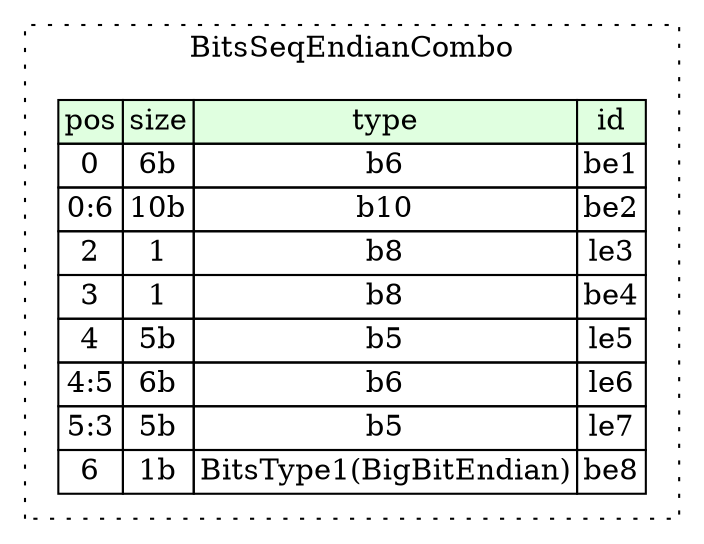 digraph {
	rankdir=LR;
	node [shape=plaintext];
	subgraph cluster__bits_seq_endian_combo {
		label="BitsSeqEndianCombo";
		graph[style=dotted];

		bits_seq_endian_combo__seq [label=<<TABLE BORDER="0" CELLBORDER="1" CELLSPACING="0">
			<TR><TD BGCOLOR="#E0FFE0">pos</TD><TD BGCOLOR="#E0FFE0">size</TD><TD BGCOLOR="#E0FFE0">type</TD><TD BGCOLOR="#E0FFE0">id</TD></TR>
			<TR><TD PORT="be1_pos">0</TD><TD PORT="be1_size">6b</TD><TD>b6</TD><TD PORT="be1_type">be1</TD></TR>
			<TR><TD PORT="be2_pos">0:6</TD><TD PORT="be2_size">10b</TD><TD>b10</TD><TD PORT="be2_type">be2</TD></TR>
			<TR><TD PORT="le3_pos">2</TD><TD PORT="le3_size">1</TD><TD>b8</TD><TD PORT="le3_type">le3</TD></TR>
			<TR><TD PORT="be4_pos">3</TD><TD PORT="be4_size">1</TD><TD>b8</TD><TD PORT="be4_type">be4</TD></TR>
			<TR><TD PORT="le5_pos">4</TD><TD PORT="le5_size">5b</TD><TD>b5</TD><TD PORT="le5_type">le5</TD></TR>
			<TR><TD PORT="le6_pos">4:5</TD><TD PORT="le6_size">6b</TD><TD>b6</TD><TD PORT="le6_type">le6</TD></TR>
			<TR><TD PORT="le7_pos">5:3</TD><TD PORT="le7_size">5b</TD><TD>b5</TD><TD PORT="le7_type">le7</TD></TR>
			<TR><TD PORT="be8_pos">6</TD><TD PORT="be8_size">1b</TD><TD>BitsType1(BigBitEndian)</TD><TD PORT="be8_type">be8</TD></TR>
		</TABLE>>];
	}
}
